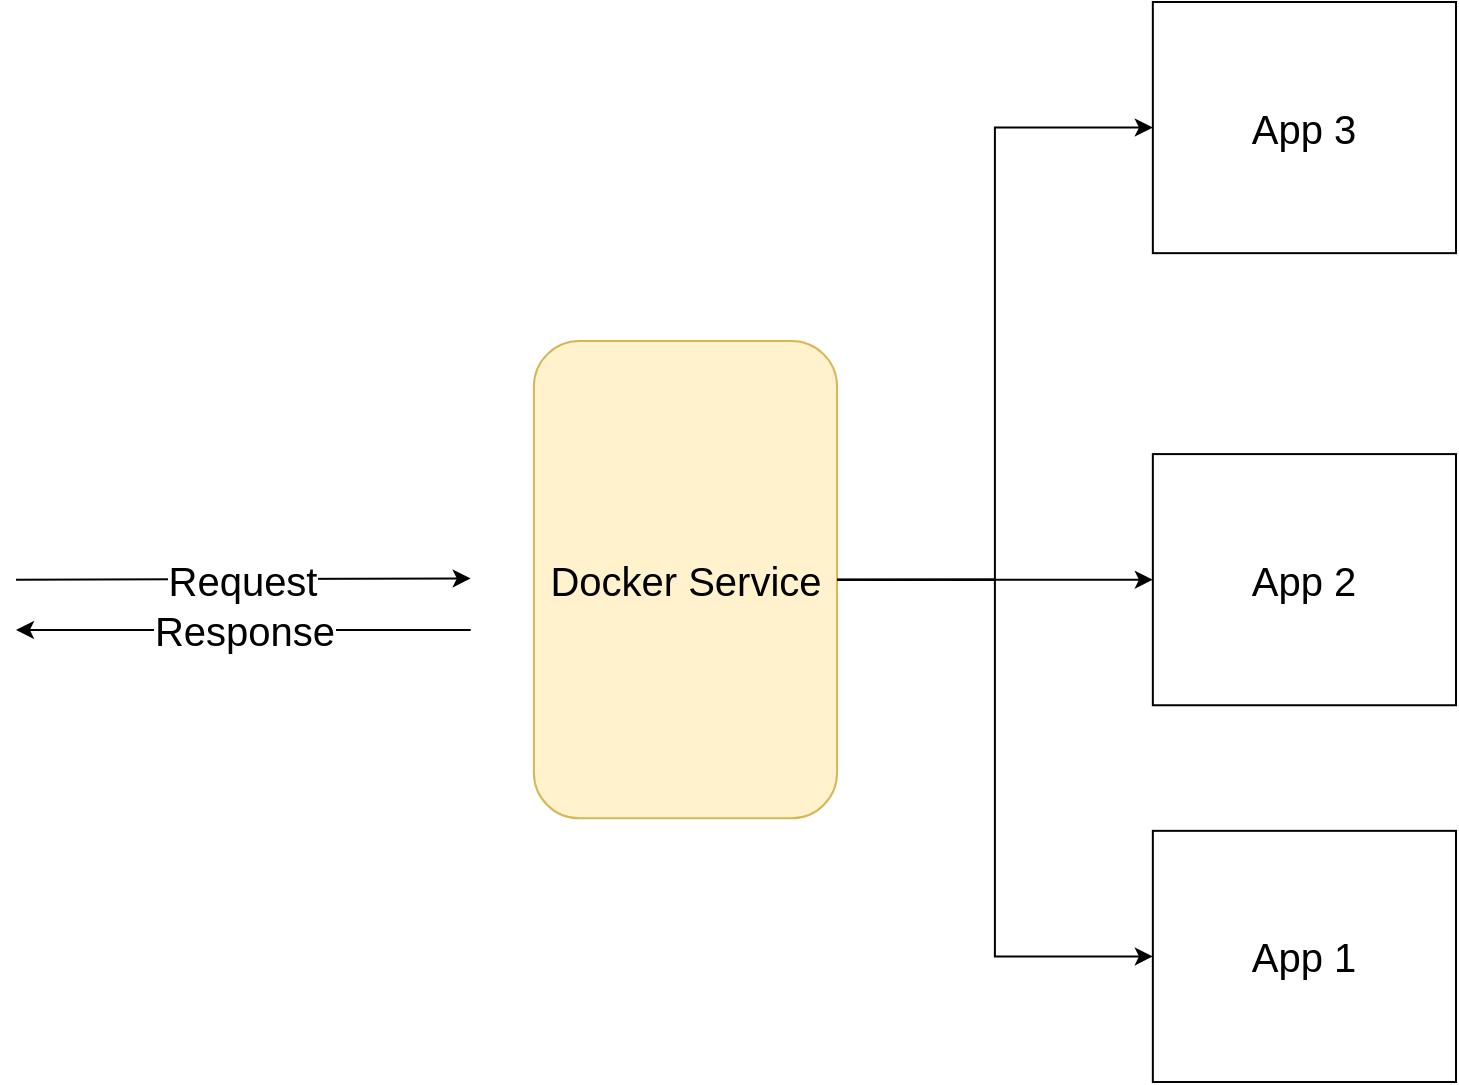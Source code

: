 <mxfile version="20.3.0" type="device"><diagram id="6xGY69ORqE8Mub_lscKT" name="Page-1"><mxGraphModel dx="1483" dy="916" grid="1" gridSize="10" guides="1" tooltips="1" connect="1" arrows="1" fold="1" page="1" pageScale="1" pageWidth="850" pageHeight="1100" math="0" shadow="0"><root><mxCell id="0"/><mxCell id="1" parent="0"/><mxCell id="vZr6bju0Vj8Axvxrb11t-1" value="Docker Service" style="rounded=1;whiteSpace=wrap;html=1;fillColor=#fff2cc;strokeColor=#d6b656;fontSize=20;" vertex="1" parent="1"><mxGeometry x="358.947" y="279.535" width="151.579" height="238.605" as="geometry"/></mxCell><mxCell id="vZr6bju0Vj8Axvxrb11t-2" value="App 1" style="rounded=0;whiteSpace=wrap;html=1;fontSize=20;" vertex="1" parent="1"><mxGeometry x="668.421" y="524.419" width="151.579" height="125.581" as="geometry"/></mxCell><mxCell id="vZr6bju0Vj8Axvxrb11t-8" style="edgeStyle=orthogonalEdgeStyle;rounded=0;orthogonalLoop=1;jettySize=auto;html=1;exitX=1;exitY=0.5;exitDx=0;exitDy=0;entryX=0;entryY=0.5;entryDx=0;entryDy=0;fontSize=20;" edge="1" parent="1" source="vZr6bju0Vj8Axvxrb11t-1" target="vZr6bju0Vj8Axvxrb11t-2"><mxGeometry relative="1" as="geometry"/></mxCell><mxCell id="vZr6bju0Vj8Axvxrb11t-3" value="App 2" style="rounded=0;whiteSpace=wrap;html=1;fontSize=20;" vertex="1" parent="1"><mxGeometry x="668.421" y="336.047" width="151.579" height="125.581" as="geometry"/></mxCell><mxCell id="vZr6bju0Vj8Axvxrb11t-7" style="edgeStyle=orthogonalEdgeStyle;rounded=0;orthogonalLoop=1;jettySize=auto;html=1;exitX=1;exitY=0.5;exitDx=0;exitDy=0;entryX=0;entryY=0.5;entryDx=0;entryDy=0;fontSize=20;" edge="1" parent="1" source="vZr6bju0Vj8Axvxrb11t-1" target="vZr6bju0Vj8Axvxrb11t-3"><mxGeometry relative="1" as="geometry"/></mxCell><mxCell id="vZr6bju0Vj8Axvxrb11t-4" value="App 3" style="rounded=0;whiteSpace=wrap;html=1;fontSize=20;" vertex="1" parent="1"><mxGeometry x="668.421" y="110" width="151.579" height="125.581" as="geometry"/></mxCell><mxCell id="vZr6bju0Vj8Axvxrb11t-6" style="edgeStyle=orthogonalEdgeStyle;rounded=0;orthogonalLoop=1;jettySize=auto;html=1;exitX=1;exitY=0.5;exitDx=0;exitDy=0;entryX=0;entryY=0.5;entryDx=0;entryDy=0;fontSize=20;" edge="1" parent="1" source="vZr6bju0Vj8Axvxrb11t-1" target="vZr6bju0Vj8Axvxrb11t-4"><mxGeometry relative="1" as="geometry"/></mxCell><mxCell id="vZr6bju0Vj8Axvxrb11t-9" value="Request" style="endArrow=classic;html=1;rounded=0;fontSize=20;" edge="1" parent="1"><mxGeometry width="50" height="50" relative="1" as="geometry"><mxPoint x="100" y="398.837" as="sourcePoint"/><mxPoint x="327.368" y="398.209" as="targetPoint"/></mxGeometry></mxCell><mxCell id="vZr6bju0Vj8Axvxrb11t-10" value="Response" style="endArrow=classic;html=1;rounded=0;fontSize=20;" edge="1" parent="1"><mxGeometry width="50" height="50" relative="1" as="geometry"><mxPoint x="327.368" y="423.953" as="sourcePoint"/><mxPoint x="100" y="423.953" as="targetPoint"/></mxGeometry></mxCell></root></mxGraphModel></diagram></mxfile>